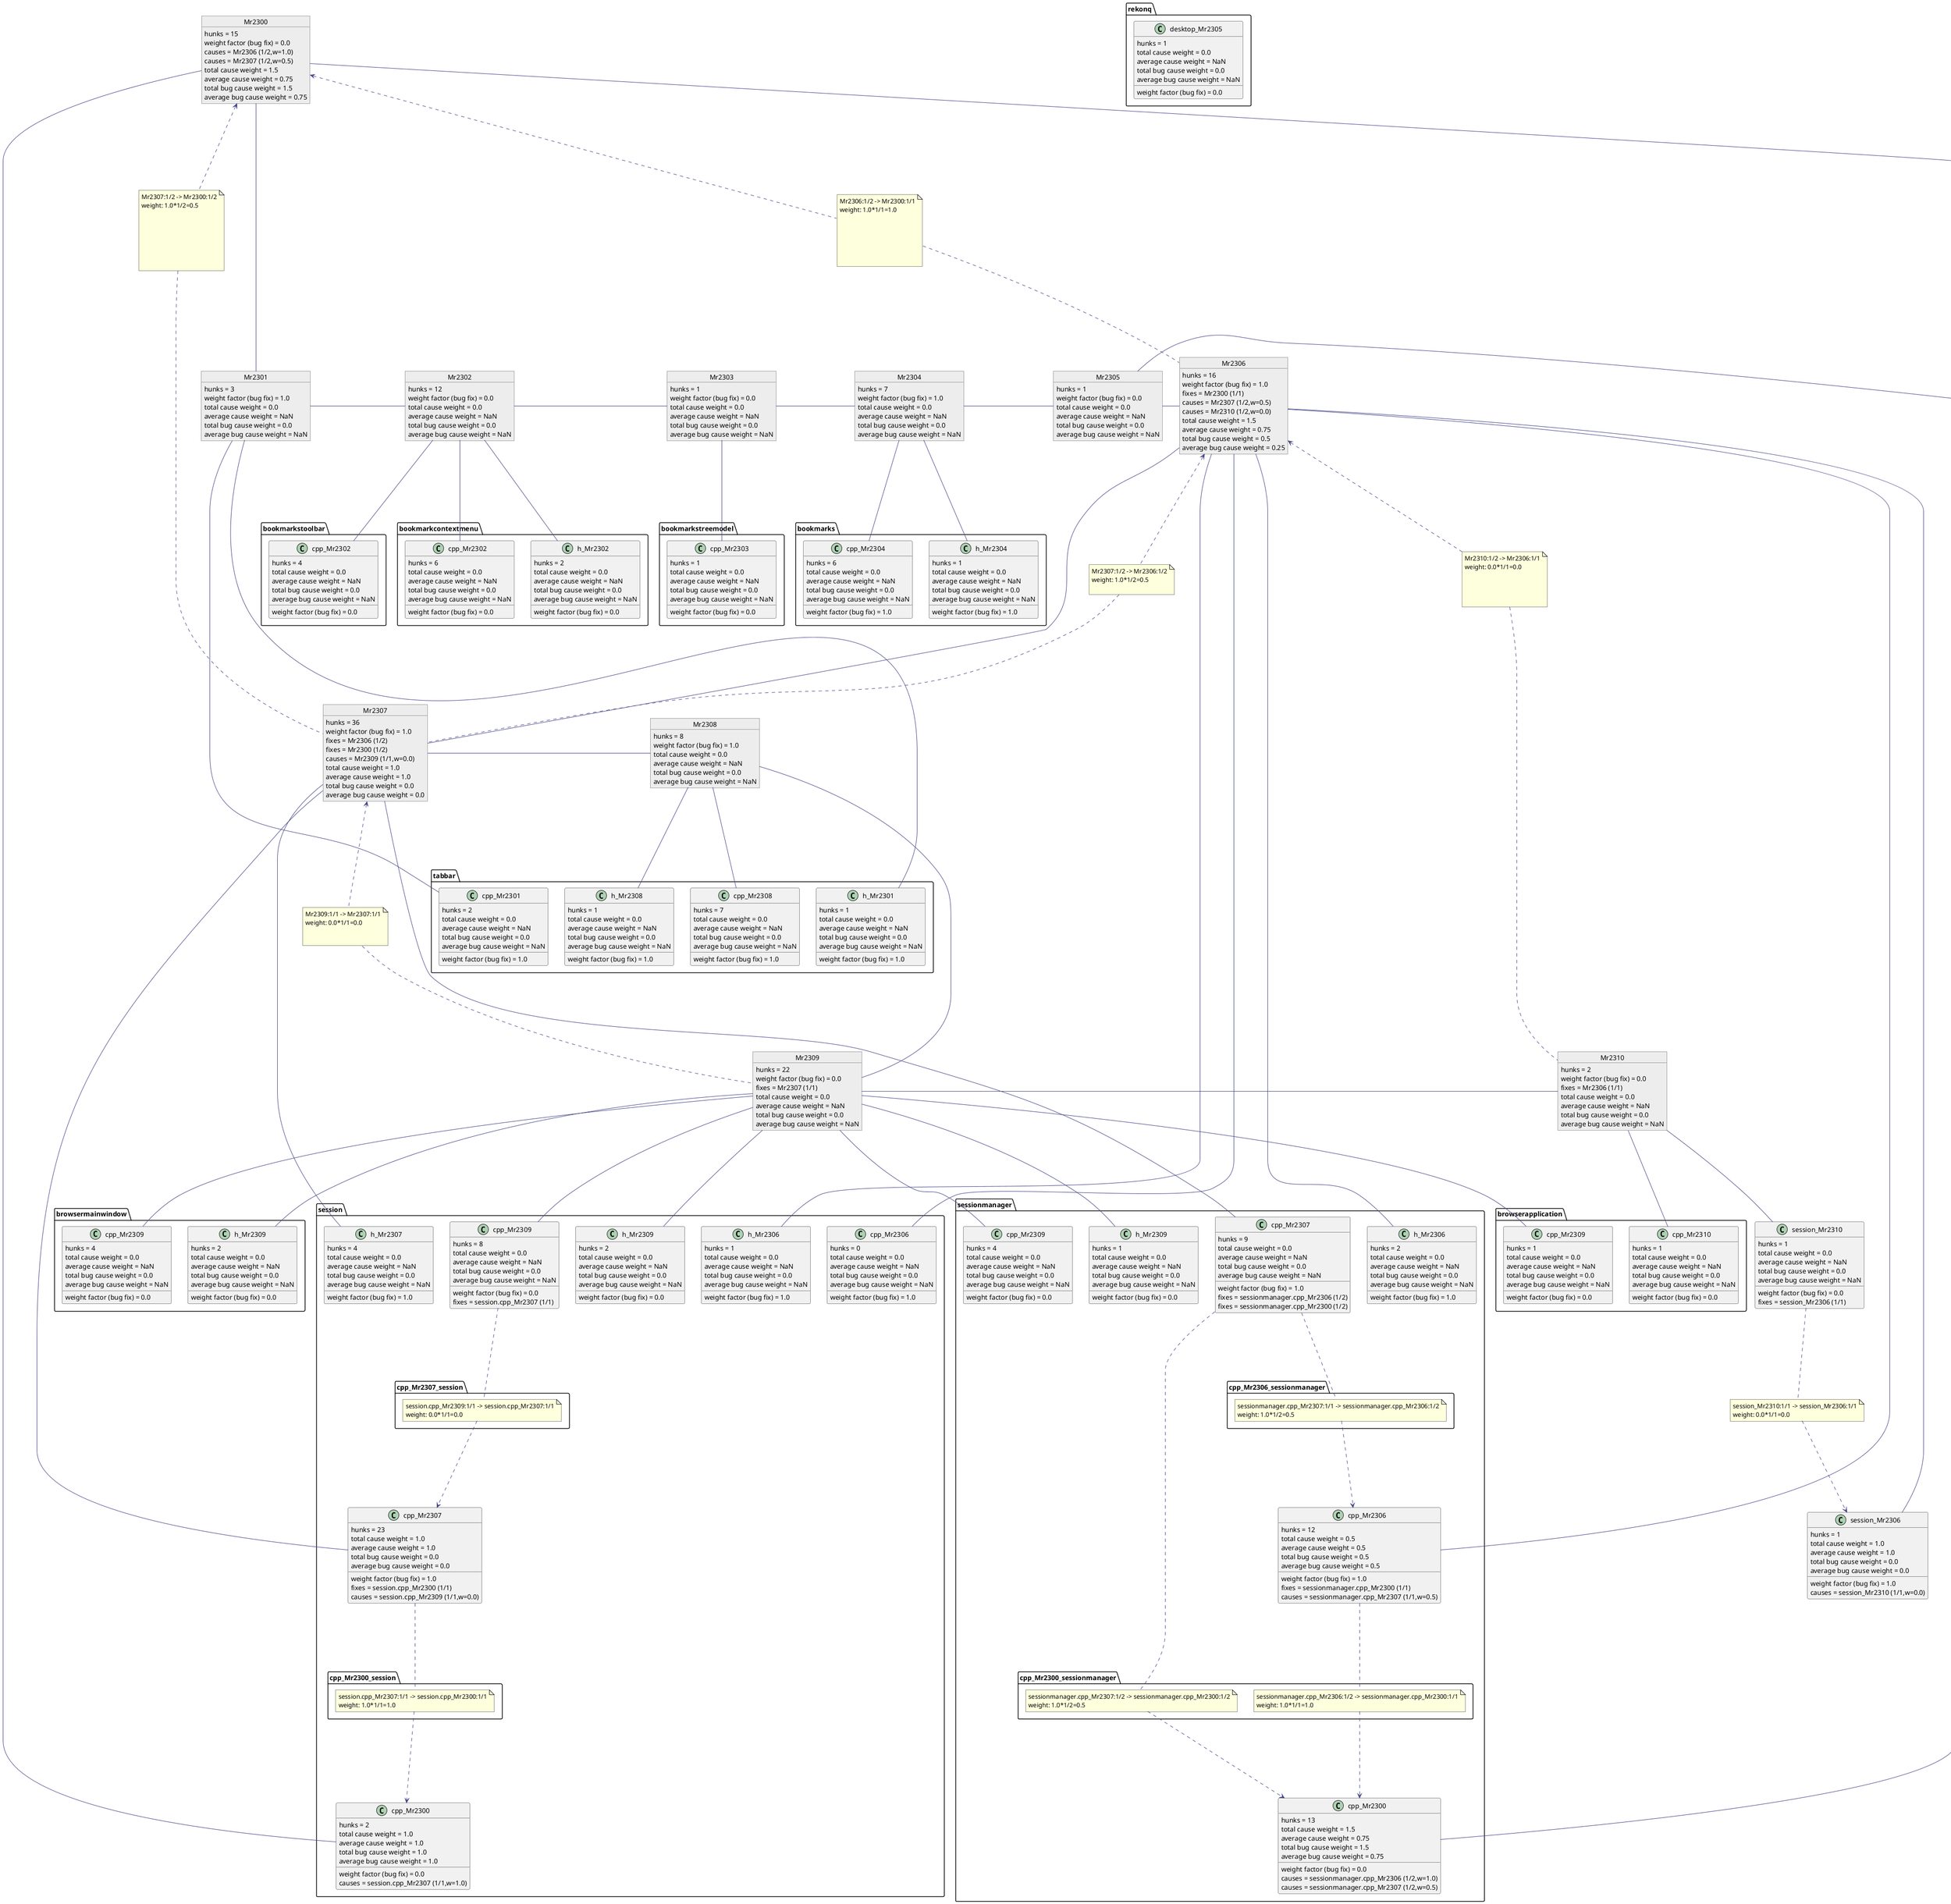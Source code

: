 @startuml
skinparam classArrowColor #444488
skinparam objectBorderColor #444444
skinparam objectBackgroundColor #EDEDED
skinparam classArrowFontStyle bold
skinparam classArrowFontSize 16
skinparam classArrowFontColor #AA4444

object Mr2300
Mr2300 : hunks = 15
Mr2300 : weight factor (bug fix) = 0.0
Mr2300 : causes = Mr2306 (1/2,w=1.0)
Mr2300 : causes = Mr2307 (1/2,w=0.5)
Mr2300 : total cause weight = 1.5
Mr2300 : average cause weight = 0.75
Mr2300 : total bug cause weight = 1.5
Mr2300 : average bug cause weight = 0.75
session.cpp_Mr2300 : hunks = 2
session.cpp_Mr2300 : weight factor (bug fix) = 0.0
Mr2300----session.cpp_Mr2300
session.cpp_Mr2300 : causes = session.cpp_Mr2307 (1/1,w=1.0)
session.cpp_Mr2300 : total cause weight = 1.0
session.cpp_Mr2300 : average cause weight = 1.0
session.cpp_Mr2300 : total bug cause weight = 1.0
session.cpp_Mr2300 : average bug cause weight = 1.0
sessionmanager.cpp_Mr2300 : hunks = 13
sessionmanager.cpp_Mr2300 : weight factor (bug fix) = 0.0
Mr2300----sessionmanager.cpp_Mr2300
sessionmanager.cpp_Mr2300 : causes = sessionmanager.cpp_Mr2306 (1/2,w=1.0)
sessionmanager.cpp_Mr2300 : causes = sessionmanager.cpp_Mr2307 (1/2,w=0.5)
sessionmanager.cpp_Mr2300 : total cause weight = 1.5
sessionmanager.cpp_Mr2300 : average cause weight = 0.75
sessionmanager.cpp_Mr2300 : total bug cause weight = 1.5
sessionmanager.cpp_Mr2300 : average bug cause weight = 0.75
object Mr2301
Mr2301 : hunks = 3
Mr2301 : weight factor (bug fix) = 1.0
Mr2300 - Mr2301
Mr2301 : total cause weight = 0.0
Mr2301 : average cause weight = NaN
Mr2301 : total bug cause weight = 0.0
Mr2301 : average bug cause weight = NaN
tabbar.cpp_Mr2301 : hunks = 2
tabbar.cpp_Mr2301 : weight factor (bug fix) = 1.0
Mr2301----tabbar.cpp_Mr2301
tabbar.cpp_Mr2301 : total cause weight = 0.0
tabbar.cpp_Mr2301 : average cause weight = NaN
tabbar.cpp_Mr2301 : total bug cause weight = 0.0
tabbar.cpp_Mr2301 : average bug cause weight = NaN
tabbar.h_Mr2301 : hunks = 1
tabbar.h_Mr2301 : weight factor (bug fix) = 1.0
Mr2301----tabbar.h_Mr2301
tabbar.h_Mr2301 : total cause weight = 0.0
tabbar.h_Mr2301 : average cause weight = NaN
tabbar.h_Mr2301 : total bug cause weight = 0.0
tabbar.h_Mr2301 : average bug cause weight = NaN
object Mr2302
Mr2302 : hunks = 12
Mr2302 : weight factor (bug fix) = 0.0
Mr2301 - Mr2302
Mr2302 : total cause weight = 0.0
Mr2302 : average cause weight = NaN
Mr2302 : total bug cause weight = 0.0
Mr2302 : average bug cause weight = NaN
bookmarkcontextmenu.cpp_Mr2302 : hunks = 6
bookmarkcontextmenu.cpp_Mr2302 : weight factor (bug fix) = 0.0
Mr2302----bookmarkcontextmenu.cpp_Mr2302
bookmarkcontextmenu.cpp_Mr2302 : total cause weight = 0.0
bookmarkcontextmenu.cpp_Mr2302 : average cause weight = NaN
bookmarkcontextmenu.cpp_Mr2302 : total bug cause weight = 0.0
bookmarkcontextmenu.cpp_Mr2302 : average bug cause weight = NaN
bookmarkcontextmenu.h_Mr2302 : hunks = 2
bookmarkcontextmenu.h_Mr2302 : weight factor (bug fix) = 0.0
Mr2302----bookmarkcontextmenu.h_Mr2302
bookmarkcontextmenu.h_Mr2302 : total cause weight = 0.0
bookmarkcontextmenu.h_Mr2302 : average cause weight = NaN
bookmarkcontextmenu.h_Mr2302 : total bug cause weight = 0.0
bookmarkcontextmenu.h_Mr2302 : average bug cause weight = NaN
bookmarkstoolbar.cpp_Mr2302 : hunks = 4
bookmarkstoolbar.cpp_Mr2302 : weight factor (bug fix) = 0.0
Mr2302----bookmarkstoolbar.cpp_Mr2302
bookmarkstoolbar.cpp_Mr2302 : total cause weight = 0.0
bookmarkstoolbar.cpp_Mr2302 : average cause weight = NaN
bookmarkstoolbar.cpp_Mr2302 : total bug cause weight = 0.0
bookmarkstoolbar.cpp_Mr2302 : average bug cause weight = NaN
object Mr2303
Mr2303 : hunks = 1
Mr2303 : weight factor (bug fix) = 0.0
Mr2302 - Mr2303
Mr2303 : total cause weight = 0.0
Mr2303 : average cause weight = NaN
Mr2303 : total bug cause weight = 0.0
Mr2303 : average bug cause weight = NaN
bookmarkstreemodel.cpp_Mr2303 : hunks = 1
bookmarkstreemodel.cpp_Mr2303 : weight factor (bug fix) = 0.0
Mr2303----bookmarkstreemodel.cpp_Mr2303
bookmarkstreemodel.cpp_Mr2303 : total cause weight = 0.0
bookmarkstreemodel.cpp_Mr2303 : average cause weight = NaN
bookmarkstreemodel.cpp_Mr2303 : total bug cause weight = 0.0
bookmarkstreemodel.cpp_Mr2303 : average bug cause weight = NaN
object Mr2304
Mr2304 : hunks = 7
Mr2304 : weight factor (bug fix) = 1.0
Mr2303 - Mr2304
Mr2304 : total cause weight = 0.0
Mr2304 : average cause weight = NaN
Mr2304 : total bug cause weight = 0.0
Mr2304 : average bug cause weight = NaN
bookmarks.cpp_Mr2304 : hunks = 6
bookmarks.cpp_Mr2304 : weight factor (bug fix) = 1.0
Mr2304----bookmarks.cpp_Mr2304
bookmarks.cpp_Mr2304 : total cause weight = 0.0
bookmarks.cpp_Mr2304 : average cause weight = NaN
bookmarks.cpp_Mr2304 : total bug cause weight = 0.0
bookmarks.cpp_Mr2304 : average bug cause weight = NaN
bookmarks.h_Mr2304 : hunks = 1
bookmarks.h_Mr2304 : weight factor (bug fix) = 1.0
Mr2304----bookmarks.h_Mr2304
bookmarks.h_Mr2304 : total cause weight = 0.0
bookmarks.h_Mr2304 : average cause weight = NaN
bookmarks.h_Mr2304 : total bug cause weight = 0.0
bookmarks.h_Mr2304 : average bug cause weight = NaN
object Mr2305
Mr2305 : hunks = 1
Mr2305 : weight factor (bug fix) = 0.0
Mr2304 - Mr2305
Mr2305 : total cause weight = 0.0
Mr2305 : average cause weight = NaN
Mr2305 : total bug cause weight = 0.0
Mr2305 : average bug cause weight = NaN
rekonq.desktop_Mr2305 : hunks = 1
rekonq.desktop_Mr2305 : weight factor (bug fix) = 0.0
Mr2305----rekonq.desktop_Mr2305
rekonq.desktop_Mr2305 : total cause weight = 0.0
rekonq.desktop_Mr2305 : average cause weight = NaN
rekonq.desktop_Mr2305 : total bug cause weight = 0.0
rekonq.desktop_Mr2305 : average bug cause weight = NaN
object Mr2306
Mr2306 : hunks = 16
Mr2306 : weight factor (bug fix) = 1.0
Mr2305 - Mr2306
Mr2306 : fixes = Mr2300 (1/1)
note "Mr2306:1/2 -> Mr2300:1/1\nweight: 1.0*1/1=1.0\n\n\n\n\n\n" as Mr2300_Mr2306
Mr2300 <..down.. Mr2300_Mr2306
Mr2300_Mr2306 ..down.. Mr2306
Mr2306 : causes = Mr2307 (1/2,w=0.5)
Mr2306 : causes = Mr2310 (1/2,w=0.0)
Mr2306 : total cause weight = 1.5
Mr2306 : average cause weight = 0.75
Mr2306 : total bug cause weight = 0.5
Mr2306 : average bug cause weight = 0.25
session_Mr2306 : hunks = 1
session_Mr2306 : weight factor (bug fix) = 1.0
Mr2306----session_Mr2306
session_Mr2306 : causes = session_Mr2310 (1/1,w=0.0)
session_Mr2306 : total cause weight = 1.0
session_Mr2306 : average cause weight = 1.0
session_Mr2306 : total bug cause weight = 0.0
session_Mr2306 : average bug cause weight = 0.0
session.cpp_Mr2306 : hunks = 0
session.cpp_Mr2306 : weight factor (bug fix) = 1.0
Mr2306----session.cpp_Mr2306
session.cpp_Mr2306 : total cause weight = 0.0
session.cpp_Mr2306 : average cause weight = NaN
session.cpp_Mr2306 : total bug cause weight = 0.0
session.cpp_Mr2306 : average bug cause weight = NaN
session.h_Mr2306 : hunks = 1
session.h_Mr2306 : weight factor (bug fix) = 1.0
Mr2306----session.h_Mr2306
session.h_Mr2306 : total cause weight = 0.0
session.h_Mr2306 : average cause weight = NaN
session.h_Mr2306 : total bug cause weight = 0.0
session.h_Mr2306 : average bug cause weight = NaN
sessionmanager.cpp_Mr2306 : hunks = 12
sessionmanager.cpp_Mr2306 : weight factor (bug fix) = 1.0
Mr2306----sessionmanager.cpp_Mr2306
sessionmanager.cpp_Mr2306 : fixes = sessionmanager.cpp_Mr2300 (1/1)
note "sessionmanager.cpp_Mr2306:1/2 -> sessionmanager.cpp_Mr2300:1/1\nweight: 1.0*1/1=1.0" as sessionmanager.cpp_Mr2300_sessionmanager.cpp_Mr2306
sessionmanager.cpp_Mr2300 <..up.. sessionmanager.cpp_Mr2300_sessionmanager.cpp_Mr2306
sessionmanager.cpp_Mr2300_sessionmanager.cpp_Mr2306 ..up.. sessionmanager.cpp_Mr2306
sessionmanager.cpp_Mr2306 : causes = sessionmanager.cpp_Mr2307 (1/1,w=0.5)
sessionmanager.cpp_Mr2306 : total cause weight = 0.5
sessionmanager.cpp_Mr2306 : average cause weight = 0.5
sessionmanager.cpp_Mr2306 : total bug cause weight = 0.5
sessionmanager.cpp_Mr2306 : average bug cause weight = 0.5
sessionmanager.h_Mr2306 : hunks = 2
sessionmanager.h_Mr2306 : weight factor (bug fix) = 1.0
Mr2306----sessionmanager.h_Mr2306
sessionmanager.h_Mr2306 : total cause weight = 0.0
sessionmanager.h_Mr2306 : average cause weight = NaN
sessionmanager.h_Mr2306 : total bug cause weight = 0.0
sessionmanager.h_Mr2306 : average bug cause weight = NaN
object Mr2307
Mr2307 : hunks = 36
Mr2307 : weight factor (bug fix) = 1.0
Mr2306 - Mr2307
Mr2307 : fixes = Mr2306 (1/2)
note "Mr2307:1/2 -> Mr2306:1/2\nweight: 1.0*1/2=0.5\n" as Mr2306_Mr2307
Mr2306 <..down.. Mr2306_Mr2307
Mr2306_Mr2307 ..down.. Mr2307
Mr2307 : fixes = Mr2300 (1/2)
note "Mr2307:1/2 -> Mr2300:1/2\nweight: 1.0*1/2=0.5\n\n\n\n\n\n\n" as Mr2300_Mr2307
Mr2300 <..down.. Mr2300_Mr2307
Mr2300_Mr2307 ..down.. Mr2307
Mr2307 : causes = Mr2309 (1/1,w=0.0)
Mr2307 : total cause weight = 1.0
Mr2307 : average cause weight = 1.0
Mr2307 : total bug cause weight = 0.0
Mr2307 : average bug cause weight = 0.0
session.cpp_Mr2307 : hunks = 23
session.cpp_Mr2307 : weight factor (bug fix) = 1.0
Mr2307----session.cpp_Mr2307
session.cpp_Mr2307 : fixes = session.cpp_Mr2300 (1/1)
note "session.cpp_Mr2307:1/1 -> session.cpp_Mr2300:1/1\nweight: 1.0*1/1=1.0" as session.cpp_Mr2300_session.cpp_Mr2307
session.cpp_Mr2300 <..up.. session.cpp_Mr2300_session.cpp_Mr2307
session.cpp_Mr2300_session.cpp_Mr2307 ..up.. session.cpp_Mr2307
session.cpp_Mr2307 : causes = session.cpp_Mr2309 (1/1,w=0.0)
session.cpp_Mr2307 : total cause weight = 1.0
session.cpp_Mr2307 : average cause weight = 1.0
session.cpp_Mr2307 : total bug cause weight = 0.0
session.cpp_Mr2307 : average bug cause weight = 0.0
session.h_Mr2307 : hunks = 4
session.h_Mr2307 : weight factor (bug fix) = 1.0
Mr2307----session.h_Mr2307
session.h_Mr2307 : total cause weight = 0.0
session.h_Mr2307 : average cause weight = NaN
session.h_Mr2307 : total bug cause weight = 0.0
session.h_Mr2307 : average bug cause weight = NaN
sessionmanager.cpp_Mr2307 : hunks = 9
sessionmanager.cpp_Mr2307 : weight factor (bug fix) = 1.0
Mr2307----sessionmanager.cpp_Mr2307
sessionmanager.cpp_Mr2307 : fixes = sessionmanager.cpp_Mr2306 (1/2)
note "sessionmanager.cpp_Mr2307:1/1 -> sessionmanager.cpp_Mr2306:1/2\nweight: 1.0*1/2=0.5" as sessionmanager.cpp_Mr2306_sessionmanager.cpp_Mr2307
sessionmanager.cpp_Mr2306 <..up.. sessionmanager.cpp_Mr2306_sessionmanager.cpp_Mr2307
sessionmanager.cpp_Mr2306_sessionmanager.cpp_Mr2307 ..up.. sessionmanager.cpp_Mr2307
sessionmanager.cpp_Mr2307 : fixes = sessionmanager.cpp_Mr2300 (1/2)
note "sessionmanager.cpp_Mr2307:1/2 -> sessionmanager.cpp_Mr2300:1/2\nweight: 1.0*1/2=0.5" as sessionmanager.cpp_Mr2300_sessionmanager.cpp_Mr2307
sessionmanager.cpp_Mr2300 <..up.. sessionmanager.cpp_Mr2300_sessionmanager.cpp_Mr2307
sessionmanager.cpp_Mr2300_sessionmanager.cpp_Mr2307 ..up.. sessionmanager.cpp_Mr2307
sessionmanager.cpp_Mr2307 : total cause weight = 0.0
sessionmanager.cpp_Mr2307 : average cause weight = NaN
sessionmanager.cpp_Mr2307 : total bug cause weight = 0.0
sessionmanager.cpp_Mr2307 : average bug cause weight = NaN
object Mr2308
Mr2308 : hunks = 8
Mr2308 : weight factor (bug fix) = 1.0
Mr2307 - Mr2308
Mr2308 : total cause weight = 0.0
Mr2308 : average cause weight = NaN
Mr2308 : total bug cause weight = 0.0
Mr2308 : average bug cause weight = NaN
tabbar.cpp_Mr2308 : hunks = 7
tabbar.cpp_Mr2308 : weight factor (bug fix) = 1.0
Mr2308----tabbar.cpp_Mr2308
tabbar.cpp_Mr2308 : total cause weight = 0.0
tabbar.cpp_Mr2308 : average cause weight = NaN
tabbar.cpp_Mr2308 : total bug cause weight = 0.0
tabbar.cpp_Mr2308 : average bug cause weight = NaN
tabbar.h_Mr2308 : hunks = 1
tabbar.h_Mr2308 : weight factor (bug fix) = 1.0
Mr2308----tabbar.h_Mr2308
tabbar.h_Mr2308 : total cause weight = 0.0
tabbar.h_Mr2308 : average cause weight = NaN
tabbar.h_Mr2308 : total bug cause weight = 0.0
tabbar.h_Mr2308 : average bug cause weight = NaN
object Mr2309
Mr2309 : hunks = 22
Mr2309 : weight factor (bug fix) = 0.0
Mr2308 - Mr2309
Mr2309 : fixes = Mr2307 (1/1)
note "Mr2309:1/1 -> Mr2307:1/1\nweight: 0.0*1/1=0.0\n\n" as Mr2307_Mr2309
Mr2307 <..down.. Mr2307_Mr2309
Mr2307_Mr2309 ..down.. Mr2309
Mr2309 : total cause weight = 0.0
Mr2309 : average cause weight = NaN
Mr2309 : total bug cause weight = 0.0
Mr2309 : average bug cause weight = NaN
browserapplication.cpp_Mr2309 : hunks = 1
browserapplication.cpp_Mr2309 : weight factor (bug fix) = 0.0
Mr2309----browserapplication.cpp_Mr2309
browserapplication.cpp_Mr2309 : total cause weight = 0.0
browserapplication.cpp_Mr2309 : average cause weight = NaN
browserapplication.cpp_Mr2309 : total bug cause weight = 0.0
browserapplication.cpp_Mr2309 : average bug cause weight = NaN
browsermainwindow.cpp_Mr2309 : hunks = 4
browsermainwindow.cpp_Mr2309 : weight factor (bug fix) = 0.0
Mr2309----browsermainwindow.cpp_Mr2309
browsermainwindow.cpp_Mr2309 : total cause weight = 0.0
browsermainwindow.cpp_Mr2309 : average cause weight = NaN
browsermainwindow.cpp_Mr2309 : total bug cause weight = 0.0
browsermainwindow.cpp_Mr2309 : average bug cause weight = NaN
browsermainwindow.h_Mr2309 : hunks = 2
browsermainwindow.h_Mr2309 : weight factor (bug fix) = 0.0
Mr2309----browsermainwindow.h_Mr2309
browsermainwindow.h_Mr2309 : total cause weight = 0.0
browsermainwindow.h_Mr2309 : average cause weight = NaN
browsermainwindow.h_Mr2309 : total bug cause weight = 0.0
browsermainwindow.h_Mr2309 : average bug cause weight = NaN
session.cpp_Mr2309 : hunks = 8
session.cpp_Mr2309 : weight factor (bug fix) = 0.0
Mr2309----session.cpp_Mr2309
session.cpp_Mr2309 : fixes = session.cpp_Mr2307 (1/1)
note "session.cpp_Mr2309:1/1 -> session.cpp_Mr2307:1/1\nweight: 0.0*1/1=0.0" as session.cpp_Mr2307_session.cpp_Mr2309
session.cpp_Mr2307 <..up.. session.cpp_Mr2307_session.cpp_Mr2309
session.cpp_Mr2307_session.cpp_Mr2309 ..up.. session.cpp_Mr2309
session.cpp_Mr2309 : total cause weight = 0.0
session.cpp_Mr2309 : average cause weight = NaN
session.cpp_Mr2309 : total bug cause weight = 0.0
session.cpp_Mr2309 : average bug cause weight = NaN
session.h_Mr2309 : hunks = 2
session.h_Mr2309 : weight factor (bug fix) = 0.0
Mr2309----session.h_Mr2309
session.h_Mr2309 : total cause weight = 0.0
session.h_Mr2309 : average cause weight = NaN
session.h_Mr2309 : total bug cause weight = 0.0
session.h_Mr2309 : average bug cause weight = NaN
sessionmanager.cpp_Mr2309 : hunks = 4
sessionmanager.cpp_Mr2309 : weight factor (bug fix) = 0.0
Mr2309----sessionmanager.cpp_Mr2309
sessionmanager.cpp_Mr2309 : total cause weight = 0.0
sessionmanager.cpp_Mr2309 : average cause weight = NaN
sessionmanager.cpp_Mr2309 : total bug cause weight = 0.0
sessionmanager.cpp_Mr2309 : average bug cause weight = NaN
sessionmanager.h_Mr2309 : hunks = 1
sessionmanager.h_Mr2309 : weight factor (bug fix) = 0.0
Mr2309----sessionmanager.h_Mr2309
sessionmanager.h_Mr2309 : total cause weight = 0.0
sessionmanager.h_Mr2309 : average cause weight = NaN
sessionmanager.h_Mr2309 : total bug cause weight = 0.0
sessionmanager.h_Mr2309 : average bug cause weight = NaN
object Mr2310
Mr2310 : hunks = 2
Mr2310 : weight factor (bug fix) = 0.0
Mr2309 - Mr2310
Mr2310 : fixes = Mr2306 (1/1)
note "Mr2310:1/2 -> Mr2306:1/1\nweight: 0.0*1/1=0.0\n\n\n\n" as Mr2306_Mr2310
Mr2306 <..down.. Mr2306_Mr2310
Mr2306_Mr2310 ..down.. Mr2310
Mr2310 : total cause weight = 0.0
Mr2310 : average cause weight = NaN
Mr2310 : total bug cause weight = 0.0
Mr2310 : average bug cause weight = NaN
session_Mr2310 : hunks = 1
session_Mr2310 : weight factor (bug fix) = 0.0
Mr2310----session_Mr2310
session_Mr2310 : fixes = session_Mr2306 (1/1)
note "session_Mr2310:1/1 -> session_Mr2306:1/1\nweight: 0.0*1/1=0.0" as session_Mr2306_session_Mr2310
session_Mr2306 <..up.. session_Mr2306_session_Mr2310
session_Mr2306_session_Mr2310 ..up.. session_Mr2310
session_Mr2310 : total cause weight = 0.0
session_Mr2310 : average cause weight = NaN
session_Mr2310 : total bug cause weight = 0.0
session_Mr2310 : average bug cause weight = NaN
browserapplication.cpp_Mr2310 : hunks = 1
browserapplication.cpp_Mr2310 : weight factor (bug fix) = 0.0
Mr2310----browserapplication.cpp_Mr2310
browserapplication.cpp_Mr2310 : total cause weight = 0.0
browserapplication.cpp_Mr2310 : average cause weight = NaN
browserapplication.cpp_Mr2310 : total bug cause weight = 0.0
browserapplication.cpp_Mr2310 : average bug cause weight = NaN
@enduml
